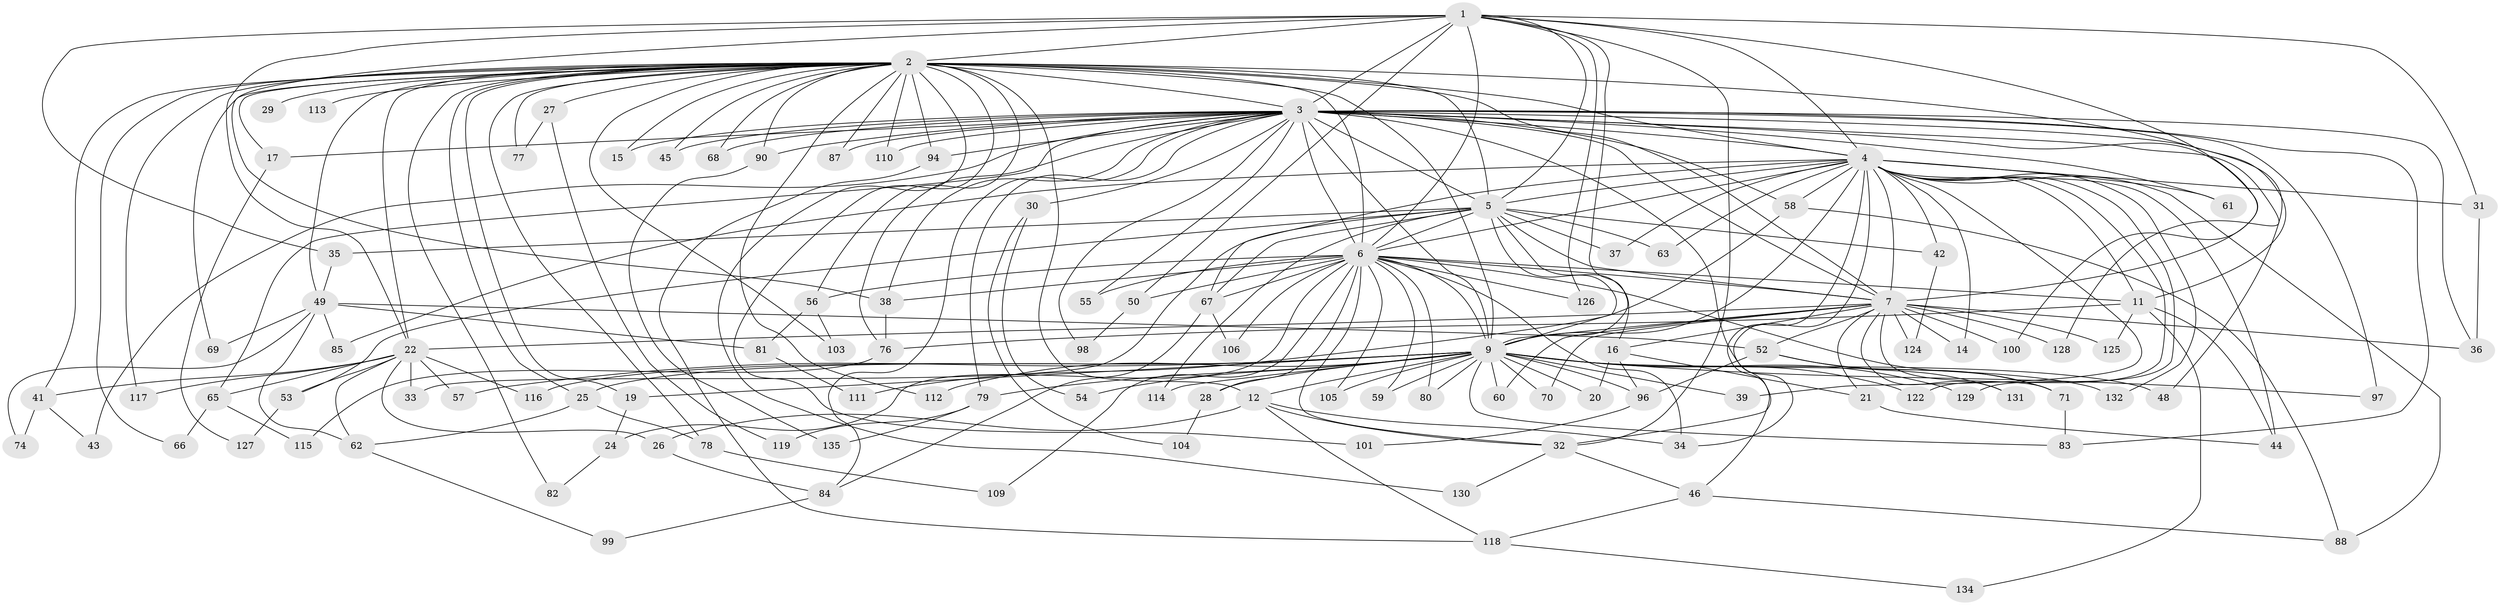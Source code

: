 // Generated by graph-tools (version 1.1) at 2025/51/02/27/25 19:51:43]
// undirected, 110 vertices, 245 edges
graph export_dot {
graph [start="1"]
  node [color=gray90,style=filled];
  1 [super="+72"];
  2 [super="+8"];
  3 [super="+10"];
  4 [super="+47"];
  5 [super="+51"];
  6 [super="+40"];
  7 [super="+18"];
  9 [super="+13"];
  11 [super="+64"];
  12;
  14;
  15;
  16;
  17;
  19;
  20;
  21;
  22 [super="+23"];
  24;
  25;
  26;
  27;
  28;
  29;
  30;
  31;
  32 [super="+75"];
  33;
  34 [super="+121"];
  35;
  36 [super="+91"];
  37;
  38 [super="+120"];
  39;
  41;
  42;
  43;
  44 [super="+73"];
  45;
  46 [super="+102"];
  48 [super="+133"];
  49;
  50;
  52 [super="+95"];
  53;
  54;
  55;
  56;
  57;
  58;
  59;
  60;
  61;
  62 [super="+92"];
  63;
  65;
  66;
  67 [super="+93"];
  68;
  69;
  70;
  71;
  74;
  76 [super="+86"];
  77;
  78;
  79;
  80;
  81;
  82;
  83 [super="+107"];
  84 [super="+89"];
  85;
  87;
  88;
  90;
  94;
  96 [super="+108"];
  97;
  98;
  99;
  100;
  101;
  103;
  104;
  105;
  106;
  109;
  110;
  111;
  112;
  113;
  114;
  115;
  116;
  117;
  118 [super="+123"];
  119;
  122;
  124;
  125;
  126;
  127;
  128;
  129;
  130;
  131;
  132;
  134;
  135;
  1 -- 2 [weight=3];
  1 -- 3 [weight=2];
  1 -- 4;
  1 -- 5;
  1 -- 6;
  1 -- 7;
  1 -- 9;
  1 -- 22;
  1 -- 31;
  1 -- 32;
  1 -- 35;
  1 -- 38;
  1 -- 50;
  1 -- 126;
  2 -- 3 [weight=4];
  2 -- 4 [weight=2];
  2 -- 5 [weight=2];
  2 -- 6 [weight=2];
  2 -- 7 [weight=3];
  2 -- 9 [weight=2];
  2 -- 12;
  2 -- 17;
  2 -- 25;
  2 -- 41;
  2 -- 45;
  2 -- 69;
  2 -- 113 [weight=2];
  2 -- 117;
  2 -- 130;
  2 -- 66;
  2 -- 11;
  2 -- 68;
  2 -- 77;
  2 -- 15;
  2 -- 78;
  2 -- 82;
  2 -- 19;
  2 -- 87;
  2 -- 90;
  2 -- 27;
  2 -- 29;
  2 -- 94;
  2 -- 101;
  2 -- 103;
  2 -- 110;
  2 -- 112;
  2 -- 49;
  2 -- 56;
  2 -- 22;
  3 -- 4 [weight=2];
  3 -- 5 [weight=2];
  3 -- 6 [weight=2];
  3 -- 7 [weight=2];
  3 -- 9 [weight=3];
  3 -- 30 [weight=2];
  3 -- 36;
  3 -- 43;
  3 -- 45;
  3 -- 48 [weight=2];
  3 -- 55;
  3 -- 61;
  3 -- 76;
  3 -- 79;
  3 -- 83;
  3 -- 94;
  3 -- 98;
  3 -- 110;
  3 -- 128;
  3 -- 65;
  3 -- 68;
  3 -- 15;
  3 -- 17;
  3 -- 87;
  3 -- 90;
  3 -- 97;
  3 -- 100;
  3 -- 38;
  3 -- 46;
  3 -- 58;
  3 -- 84;
  4 -- 5;
  4 -- 6;
  4 -- 7;
  4 -- 9;
  4 -- 11 [weight=2];
  4 -- 14;
  4 -- 31;
  4 -- 34;
  4 -- 37;
  4 -- 39;
  4 -- 42;
  4 -- 58;
  4 -- 61;
  4 -- 63;
  4 -- 67;
  4 -- 85;
  4 -- 88;
  4 -- 122;
  4 -- 129;
  4 -- 132;
  4 -- 32;
  4 -- 44;
  5 -- 6;
  5 -- 7;
  5 -- 9;
  5 -- 16;
  5 -- 33 [weight=2];
  5 -- 35;
  5 -- 37;
  5 -- 42;
  5 -- 63;
  5 -- 114;
  5 -- 53;
  5 -- 67;
  6 -- 7;
  6 -- 9;
  6 -- 24;
  6 -- 28;
  6 -- 34;
  6 -- 50;
  6 -- 56;
  6 -- 59;
  6 -- 67;
  6 -- 71;
  6 -- 80;
  6 -- 105;
  6 -- 106;
  6 -- 109;
  6 -- 126;
  6 -- 11;
  6 -- 55;
  6 -- 32;
  6 -- 38;
  7 -- 9;
  7 -- 14;
  7 -- 16;
  7 -- 21;
  7 -- 36;
  7 -- 52;
  7 -- 60;
  7 -- 70;
  7 -- 71;
  7 -- 100;
  7 -- 125;
  7 -- 131;
  7 -- 128;
  7 -- 22;
  7 -- 124;
  9 -- 12;
  9 -- 19;
  9 -- 20;
  9 -- 25;
  9 -- 28;
  9 -- 39;
  9 -- 57;
  9 -- 59;
  9 -- 60;
  9 -- 70;
  9 -- 79;
  9 -- 80;
  9 -- 83;
  9 -- 97;
  9 -- 105;
  9 -- 112;
  9 -- 114;
  9 -- 116;
  9 -- 122;
  9 -- 129;
  9 -- 132;
  9 -- 54;
  9 -- 96;
  9 -- 48;
  11 -- 44;
  11 -- 134;
  11 -- 125;
  11 -- 76;
  12 -- 26;
  12 -- 32;
  12 -- 118;
  12 -- 34;
  16 -- 20;
  16 -- 21;
  16 -- 96;
  17 -- 127;
  19 -- 24;
  21 -- 44;
  22 -- 26;
  22 -- 33;
  22 -- 41;
  22 -- 53;
  22 -- 57;
  22 -- 62;
  22 -- 65;
  22 -- 116;
  22 -- 117;
  24 -- 82;
  25 -- 78;
  25 -- 62;
  26 -- 84;
  27 -- 77;
  27 -- 119;
  28 -- 104;
  30 -- 54;
  30 -- 104;
  31 -- 36;
  32 -- 46;
  32 -- 130;
  35 -- 49;
  38 -- 76;
  41 -- 43;
  41 -- 74;
  42 -- 124;
  46 -- 118;
  46 -- 88;
  49 -- 52;
  49 -- 62;
  49 -- 69;
  49 -- 74;
  49 -- 81;
  49 -- 85;
  50 -- 98;
  52 -- 96;
  52 -- 131;
  52 -- 71;
  53 -- 127;
  56 -- 81;
  56 -- 103;
  58 -- 88;
  58 -- 111;
  62 -- 99;
  65 -- 66;
  65 -- 115;
  67 -- 84;
  67 -- 106;
  71 -- 83;
  76 -- 115;
  78 -- 109;
  79 -- 119;
  79 -- 135;
  81 -- 111;
  84 -- 99;
  90 -- 135;
  94 -- 118;
  96 -- 101;
  118 -- 134;
}
